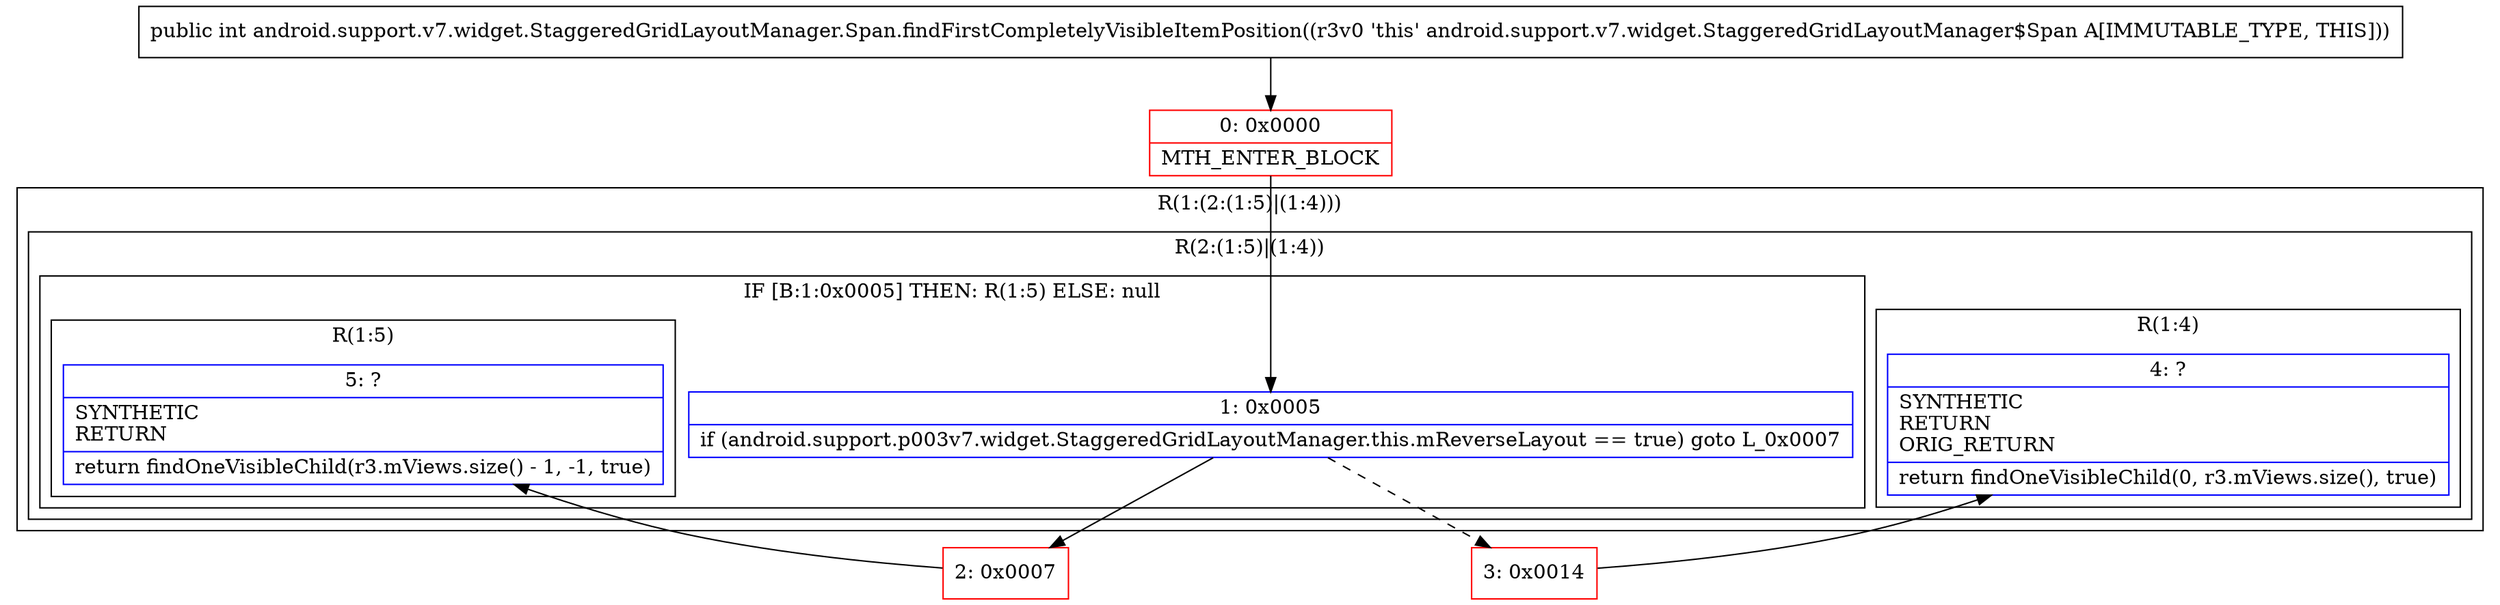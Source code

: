 digraph "CFG forandroid.support.v7.widget.StaggeredGridLayoutManager.Span.findFirstCompletelyVisibleItemPosition()I" {
subgraph cluster_Region_956778556 {
label = "R(1:(2:(1:5)|(1:4)))";
node [shape=record,color=blue];
subgraph cluster_Region_914367061 {
label = "R(2:(1:5)|(1:4))";
node [shape=record,color=blue];
subgraph cluster_IfRegion_594657281 {
label = "IF [B:1:0x0005] THEN: R(1:5) ELSE: null";
node [shape=record,color=blue];
Node_1 [shape=record,label="{1\:\ 0x0005|if (android.support.p003v7.widget.StaggeredGridLayoutManager.this.mReverseLayout == true) goto L_0x0007\l}"];
subgraph cluster_Region_2120261048 {
label = "R(1:5)";
node [shape=record,color=blue];
Node_5 [shape=record,label="{5\:\ ?|SYNTHETIC\lRETURN\l|return findOneVisibleChild(r3.mViews.size() \- 1, \-1, true)\l}"];
}
}
subgraph cluster_Region_2107997408 {
label = "R(1:4)";
node [shape=record,color=blue];
Node_4 [shape=record,label="{4\:\ ?|SYNTHETIC\lRETURN\lORIG_RETURN\l|return findOneVisibleChild(0, r3.mViews.size(), true)\l}"];
}
}
}
Node_0 [shape=record,color=red,label="{0\:\ 0x0000|MTH_ENTER_BLOCK\l}"];
Node_2 [shape=record,color=red,label="{2\:\ 0x0007}"];
Node_3 [shape=record,color=red,label="{3\:\ 0x0014}"];
MethodNode[shape=record,label="{public int android.support.v7.widget.StaggeredGridLayoutManager.Span.findFirstCompletelyVisibleItemPosition((r3v0 'this' android.support.v7.widget.StaggeredGridLayoutManager$Span A[IMMUTABLE_TYPE, THIS])) }"];
MethodNode -> Node_0;
Node_1 -> Node_2;
Node_1 -> Node_3[style=dashed];
Node_0 -> Node_1;
Node_2 -> Node_5;
Node_3 -> Node_4;
}

